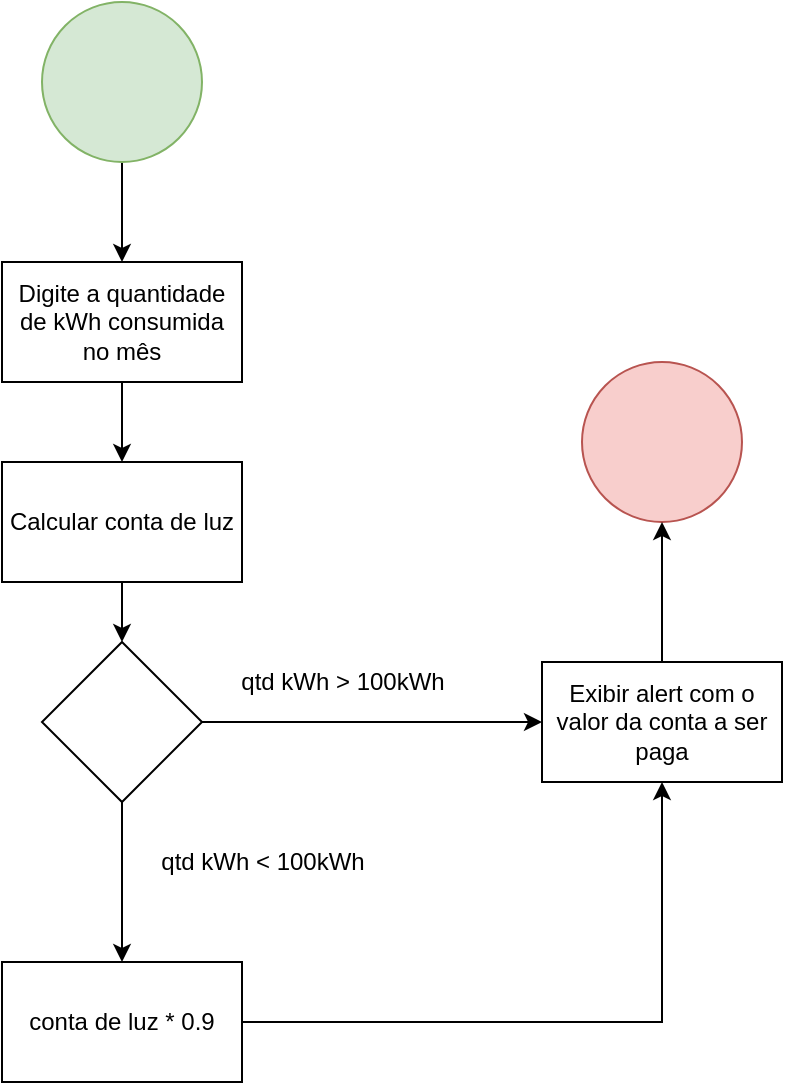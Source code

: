 <mxfile version="14.4.8" type="device"><diagram id="rzaZulzuVtr-xWVXICot" name="Page-1"><mxGraphModel dx="700" dy="780" grid="1" gridSize="10" guides="1" tooltips="1" connect="1" arrows="1" fold="1" page="1" pageScale="1" pageWidth="827" pageHeight="1169" math="0" shadow="0"><root><mxCell id="0"/><mxCell id="1" parent="0"/><mxCell id="_lhUDe3mqTfWPbfFwkfc-4" value="" style="edgeStyle=orthogonalEdgeStyle;rounded=0;orthogonalLoop=1;jettySize=auto;html=1;" parent="1" source="_lhUDe3mqTfWPbfFwkfc-1" target="_lhUDe3mqTfWPbfFwkfc-3" edge="1"><mxGeometry relative="1" as="geometry"/></mxCell><mxCell id="_lhUDe3mqTfWPbfFwkfc-1" value="" style="ellipse;whiteSpace=wrap;html=1;aspect=fixed;fillColor=#d5e8d4;strokeColor=#82b366;" parent="1" vertex="1"><mxGeometry x="180" y="10" width="80" height="80" as="geometry"/></mxCell><mxCell id="_lhUDe3mqTfWPbfFwkfc-2" value="" style="ellipse;whiteSpace=wrap;html=1;aspect=fixed;fillColor=#f8cecc;strokeColor=#b85450;" parent="1" vertex="1"><mxGeometry x="450" y="190" width="80" height="80" as="geometry"/></mxCell><mxCell id="_lhUDe3mqTfWPbfFwkfc-6" value="" style="edgeStyle=orthogonalEdgeStyle;rounded=0;orthogonalLoop=1;jettySize=auto;html=1;" parent="1" source="_lhUDe3mqTfWPbfFwkfc-3" target="_lhUDe3mqTfWPbfFwkfc-5" edge="1"><mxGeometry relative="1" as="geometry"/></mxCell><mxCell id="_lhUDe3mqTfWPbfFwkfc-3" value="Digite a quantidade de kWh consumida no mês" style="whiteSpace=wrap;html=1;" parent="1" vertex="1"><mxGeometry x="160" y="140" width="120" height="60" as="geometry"/></mxCell><mxCell id="_lhUDe3mqTfWPbfFwkfc-8" value="" style="edgeStyle=orthogonalEdgeStyle;rounded=0;orthogonalLoop=1;jettySize=auto;html=1;" parent="1" source="_lhUDe3mqTfWPbfFwkfc-5" target="_lhUDe3mqTfWPbfFwkfc-7" edge="1"><mxGeometry relative="1" as="geometry"/></mxCell><mxCell id="_lhUDe3mqTfWPbfFwkfc-5" value="Calcular conta de luz" style="whiteSpace=wrap;html=1;" parent="1" vertex="1"><mxGeometry x="160" y="240" width="120" height="60" as="geometry"/></mxCell><mxCell id="_lhUDe3mqTfWPbfFwkfc-10" value="" style="edgeStyle=orthogonalEdgeStyle;rounded=0;orthogonalLoop=1;jettySize=auto;html=1;" parent="1" source="_lhUDe3mqTfWPbfFwkfc-7" target="_lhUDe3mqTfWPbfFwkfc-9" edge="1"><mxGeometry relative="1" as="geometry"/></mxCell><mxCell id="_lhUDe3mqTfWPbfFwkfc-13" value="" style="edgeStyle=orthogonalEdgeStyle;rounded=0;orthogonalLoop=1;jettySize=auto;html=1;" parent="1" source="_lhUDe3mqTfWPbfFwkfc-7" target="_lhUDe3mqTfWPbfFwkfc-12" edge="1"><mxGeometry relative="1" as="geometry"/></mxCell><mxCell id="_lhUDe3mqTfWPbfFwkfc-7" value="" style="rhombus;whiteSpace=wrap;html=1;" parent="1" vertex="1"><mxGeometry x="180" y="330" width="80" height="80" as="geometry"/></mxCell><mxCell id="jLcykpNxdp_wgRdrpf4N-1" style="edgeStyle=orthogonalEdgeStyle;rounded=0;orthogonalLoop=1;jettySize=auto;html=1;entryX=0.5;entryY=1;entryDx=0;entryDy=0;" edge="1" parent="1" source="_lhUDe3mqTfWPbfFwkfc-9" target="_lhUDe3mqTfWPbfFwkfc-2"><mxGeometry relative="1" as="geometry"/></mxCell><mxCell id="_lhUDe3mqTfWPbfFwkfc-9" value="Exibir alert com o valor da conta a ser paga" style="whiteSpace=wrap;html=1;" parent="1" vertex="1"><mxGeometry x="430" y="340" width="120" height="60" as="geometry"/></mxCell><mxCell id="_lhUDe3mqTfWPbfFwkfc-11" value="qtd kWh &amp;gt; 100kWh" style="text;html=1;align=center;verticalAlign=middle;resizable=0;points=[];autosize=1;" parent="1" vertex="1"><mxGeometry x="270" y="340" width="120" height="20" as="geometry"/></mxCell><mxCell id="_lhUDe3mqTfWPbfFwkfc-15" style="edgeStyle=orthogonalEdgeStyle;rounded=0;orthogonalLoop=1;jettySize=auto;html=1;entryX=0.5;entryY=1;entryDx=0;entryDy=0;" parent="1" source="_lhUDe3mqTfWPbfFwkfc-12" target="_lhUDe3mqTfWPbfFwkfc-9" edge="1"><mxGeometry relative="1" as="geometry"/></mxCell><mxCell id="_lhUDe3mqTfWPbfFwkfc-12" value="conta de luz * 0.9" style="whiteSpace=wrap;html=1;" parent="1" vertex="1"><mxGeometry x="160" y="490" width="120" height="60" as="geometry"/></mxCell><mxCell id="_lhUDe3mqTfWPbfFwkfc-14" value="qtd kWh &amp;lt; 100kWh" style="text;html=1;align=center;verticalAlign=middle;resizable=0;points=[];autosize=1;" parent="1" vertex="1"><mxGeometry x="230" y="430" width="120" height="20" as="geometry"/></mxCell></root></mxGraphModel></diagram></mxfile>